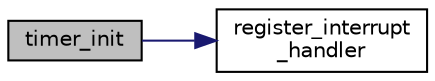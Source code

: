 digraph "timer_init"
{
 // LATEX_PDF_SIZE
  edge [fontname="Helvetica",fontsize="10",labelfontname="Helvetica",labelfontsize="10"];
  node [fontname="Helvetica",fontsize="10",shape=record];
  rankdir="LR";
  Node1 [label="timer_init",height=0.2,width=0.4,color="black", fillcolor="grey75", style="filled", fontcolor="black",tooltip="Initialize the CPU timer with the given frequency."];
  Node1 -> Node2 [color="midnightblue",fontsize="10",style="solid",fontname="Helvetica"];
  Node2 [label="register_interrupt\l_handler",height=0.2,width=0.4,color="black", fillcolor="white", style="filled",URL="$d3/d68/isr_8cpp.html#acc90c1ac3bbcb4fc45ccda7cde4882c7",tooltip=" "];
}
